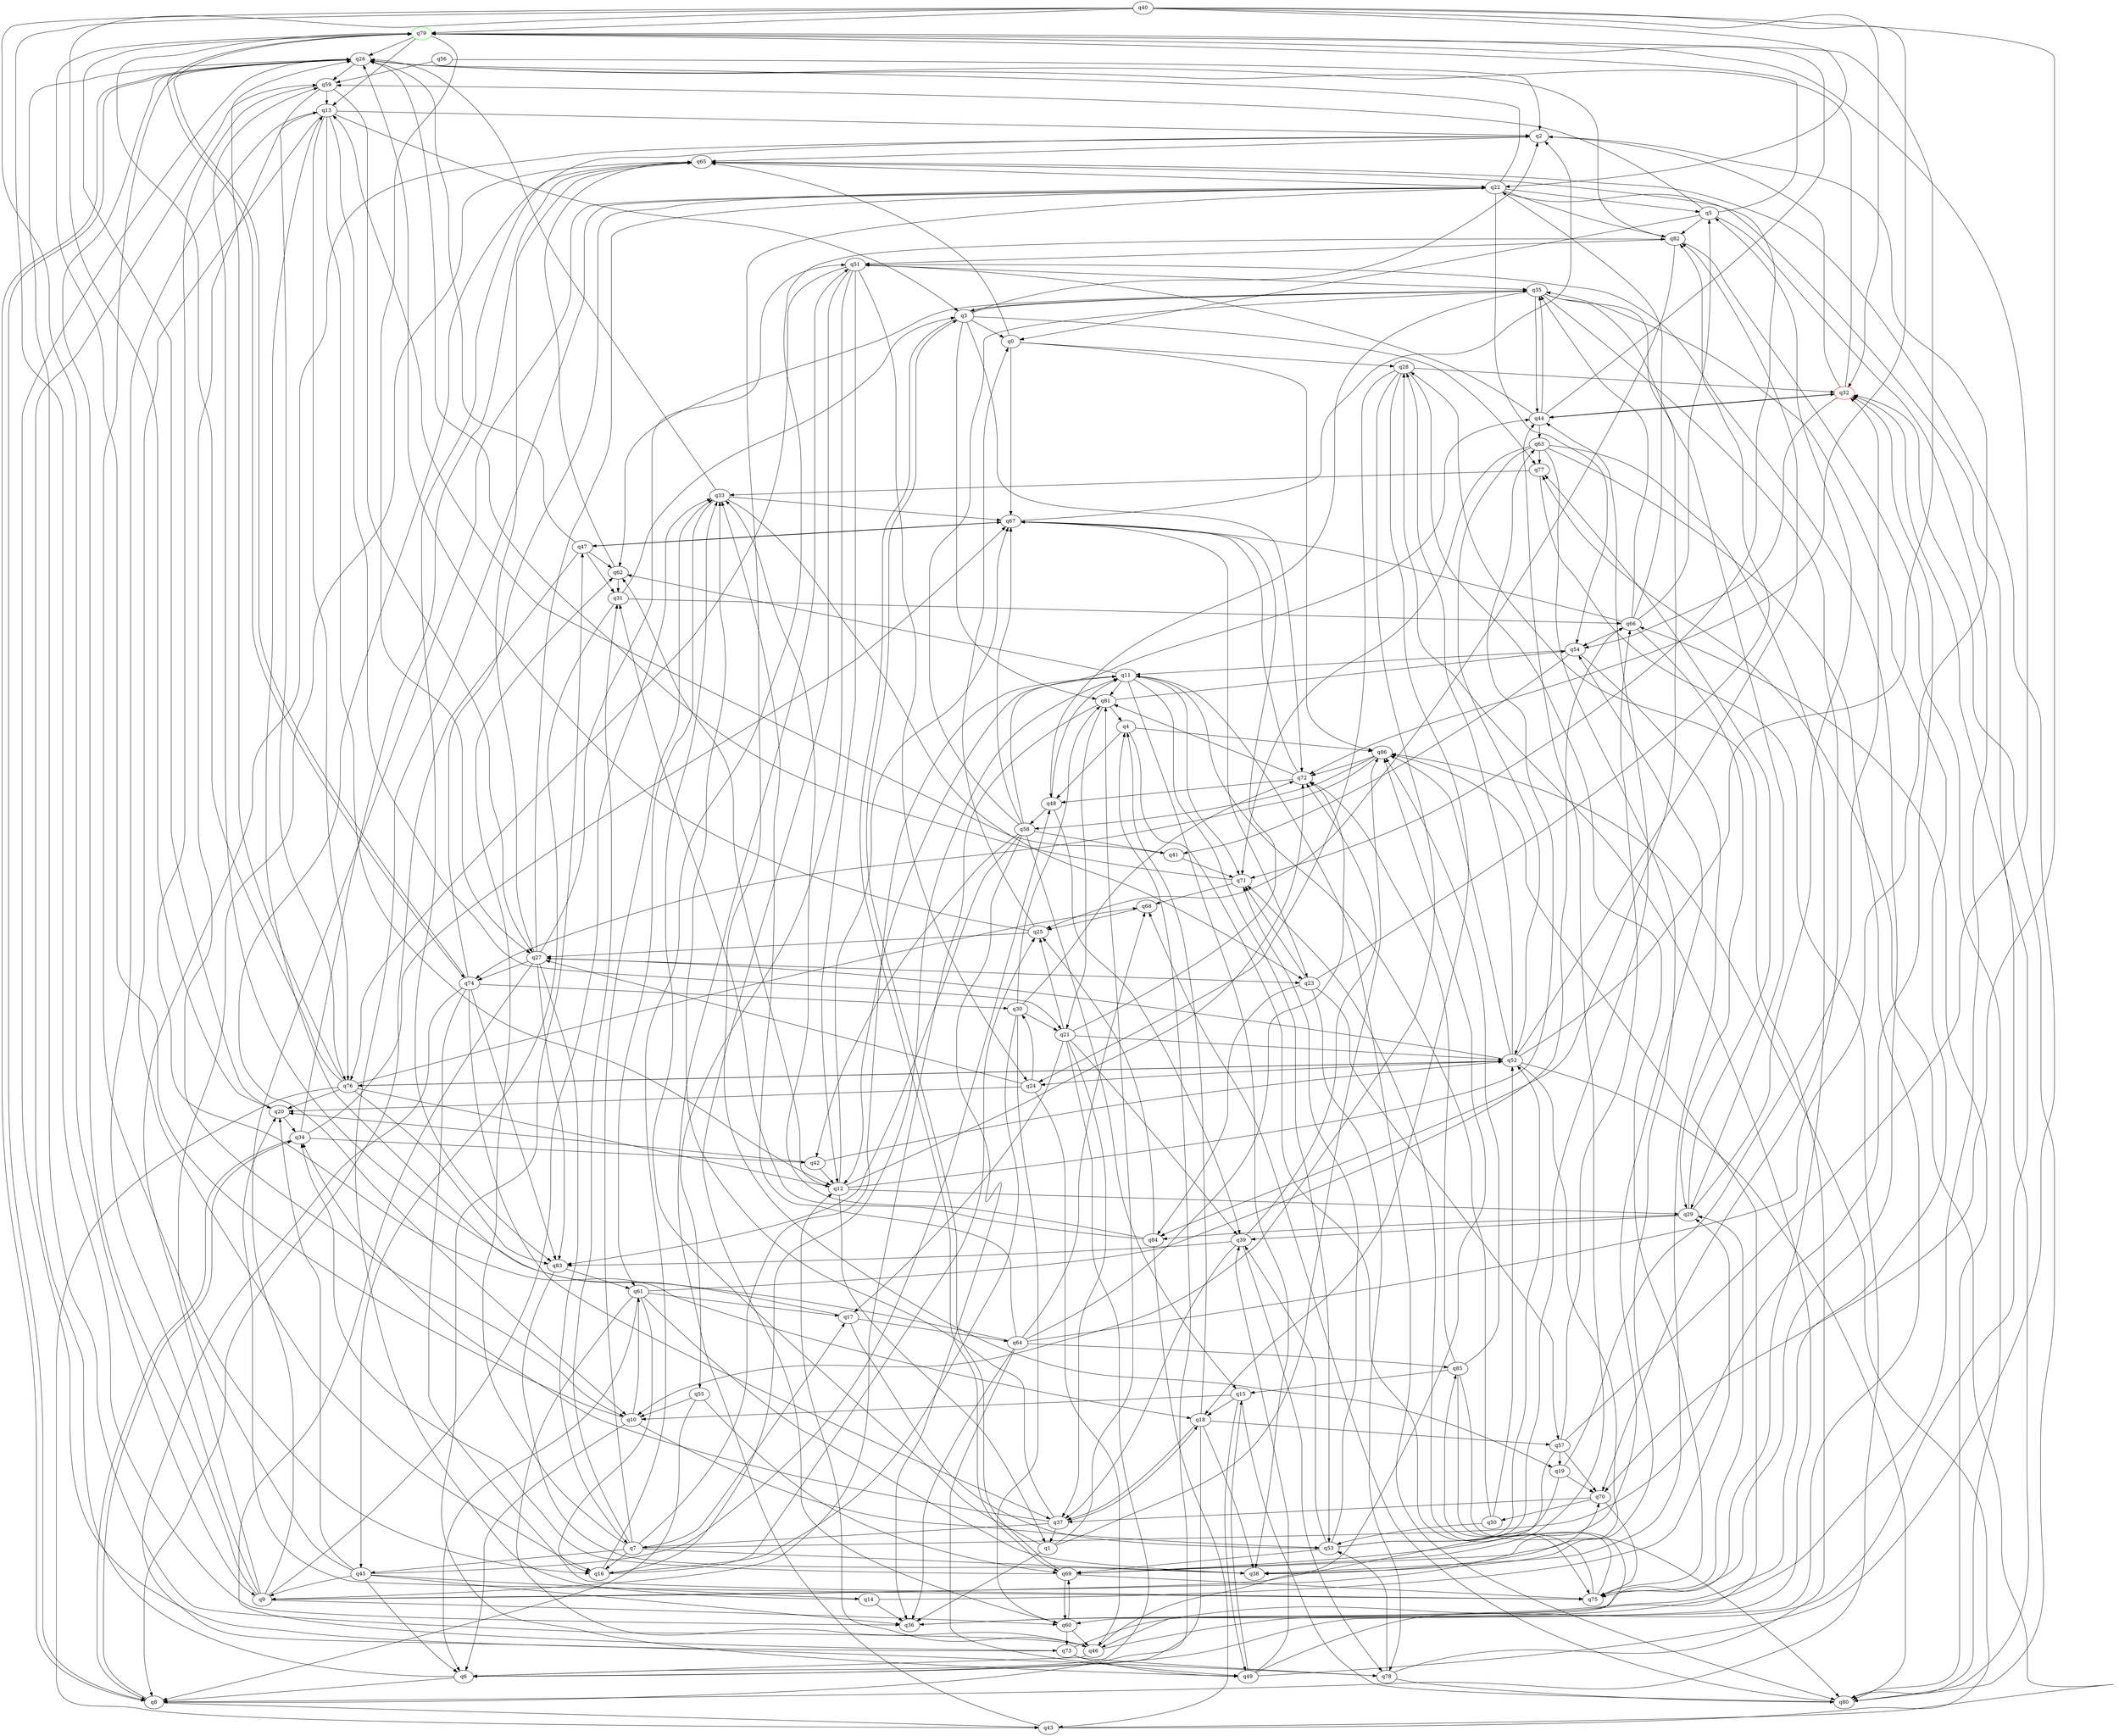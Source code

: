 digraph A{
q79 [initial=1,color=green];
q32 [final=1,color=red];
q0 -> q28;
q0 -> q65;
q0 -> q67;
q0 -> q86;
q1 -> q33;
q1 -> q36;
q1 -> q81;
q1 -> q86;
q2 -> q65;
q2 -> q83;
q3 -> q0;
q3 -> q2;
q3 -> q35;
q3 -> q69;
q3 -> q72;
q3 -> q77;
q3 -> q81;
q4 -> q48;
q4 -> q75;
q4 -> q86;
q5 -> q0;
q5 -> q36;
q5 -> q59;
q5 -> q79;
q5 -> q82;
q6 -> q8;
q6 -> q59;
q7 -> q11;
q7 -> q16;
q7 -> q17;
q7 -> q31;
q7 -> q32;
q7 -> q33;
q7 -> q38;
q7 -> q45;
q7 -> q62;
q8 -> q4;
q8 -> q26;
q8 -> q34;
q8 -> q43;
q9 -> q2;
q9 -> q13;
q9 -> q22;
q9 -> q26;
q9 -> q33;
q9 -> q60;
q9 -> q70;
q10 -> q6;
q10 -> q53;
q10 -> q61;
q10 -> q79;
q11 -> q12;
q11 -> q38;
q11 -> q53;
q11 -> q62;
q11 -> q71;
q11 -> q80;
q11 -> q81;
q12 -> q1;
q12 -> q29;
q12 -> q62;
q12 -> q63;
q12 -> q67;
q12 -> q72;
q13 -> q2;
q13 -> q3;
q13 -> q10;
q13 -> q12;
q13 -> q16;
q13 -> q21;
q13 -> q76;
q14 -> q22;
q14 -> q29;
q14 -> q36;
q15 -> q10;
q15 -> q18;
q15 -> q49;
q15 -> q80;
q16 -> q11;
q16 -> q25;
q16 -> q82;
q17 -> q13;
q17 -> q53;
q17 -> q64;
q18 -> q4;
q18 -> q6;
q18 -> q37;
q18 -> q38;
q18 -> q57;
q19 -> q32;
q19 -> q69;
q19 -> q70;
q20 -> q34;
q20 -> q79;
q21 -> q6;
q21 -> q17;
q21 -> q25;
q21 -> q37;
q21 -> q39;
q21 -> q52;
q21 -> q67;
q22 -> q5;
q22 -> q19;
q22 -> q26;
q22 -> q54;
q22 -> q80;
q22 -> q82;
q23 -> q57;
q23 -> q71;
q23 -> q78;
q23 -> q82;
q23 -> q84;
q24 -> q20;
q24 -> q27;
q24 -> q30;
q24 -> q46;
q25 -> q0;
q25 -> q26;
q25 -> q27;
q26 -> q8;
q26 -> q16;
q26 -> q59;
q27 -> q7;
q27 -> q22;
q27 -> q23;
q27 -> q51;
q27 -> q65;
q27 -> q73;
q27 -> q74;
q27 -> q83;
q28 -> q10;
q28 -> q18;
q28 -> q24;
q28 -> q32;
q28 -> q75;
q29 -> q5;
q29 -> q39;
q29 -> q77;
q29 -> q84;
q30 -> q16;
q30 -> q21;
q30 -> q60;
q30 -> q72;
q30 -> q81;
q31 -> q3;
q31 -> q45;
q31 -> q66;
q32 -> q2;
q32 -> q26;
q32 -> q44;
q32 -> q54;
q33 -> q23;
q33 -> q26;
q33 -> q61;
q33 -> q67;
q34 -> q8;
q34 -> q42;
q34 -> q65;
q34 -> q67;
q35 -> q3;
q35 -> q29;
q35 -> q44;
q35 -> q48;
q35 -> q62;
q35 -> q70;
q35 -> q84;
q36 -> q35;
q37 -> q1;
q37 -> q7;
q37 -> q18;
q37 -> q33;
q37 -> q34;
q39 -> q37;
q39 -> q72;
q39 -> q78;
q39 -> q83;
q40 -> q9;
q40 -> q20;
q40 -> q22;
q40 -> q32;
q40 -> q36;
q40 -> q70;
q40 -> q72;
q40 -> q79;
q41 -> q13;
q41 -> q71;
q42 -> q12;
q42 -> q20;
q42 -> q52;
q43 -> q51;
q43 -> q77;
q43 -> q86;
q44 -> q32;
q44 -> q35;
q44 -> q51;
q44 -> q63;
q44 -> q79;
q45 -> q6;
q45 -> q9;
q45 -> q14;
q45 -> q20;
q45 -> q36;
q45 -> q48;
q45 -> q65;
q46 -> q6;
q46 -> q12;
q46 -> q26;
q46 -> q28;
q46 -> q86;
q47 -> q8;
q47 -> q26;
q47 -> q31;
q47 -> q62;
q47 -> q67;
q48 -> q11;
q48 -> q39;
q48 -> q58;
q49 -> q15;
q49 -> q32;
q49 -> q39;
q49 -> q47;
q49 -> q65;
q50 -> q11;
q50 -> q52;
q50 -> q53;
q51 -> q12;
q51 -> q24;
q51 -> q35;
q51 -> q55;
q51 -> q60;
q51 -> q75;
q51 -> q76;
q52 -> q24;
q52 -> q27;
q52 -> q28;
q52 -> q38;
q52 -> q76;
q52 -> q79;
q52 -> q80;
q52 -> q82;
q52 -> q86;
q53 -> q39;
q53 -> q44;
q53 -> q52;
q53 -> q69;
q53 -> q71;
q54 -> q11;
q54 -> q38;
q54 -> q41;
q55 -> q8;
q55 -> q10;
q55 -> q69;
q56 -> q2;
q56 -> q59;
q57 -> q9;
q57 -> q19;
q57 -> q66;
q57 -> q70;
q57 -> q79;
q58 -> q15;
q58 -> q35;
q58 -> q36;
q58 -> q41;
q58 -> q42;
q58 -> q44;
q58 -> q67;
q58 -> q83;
q59 -> q13;
q59 -> q18;
q59 -> q27;
q59 -> q76;
q60 -> q46;
q60 -> q69;
q60 -> q73;
q61 -> q6;
q61 -> q16;
q61 -> q17;
q61 -> q38;
q61 -> q46;
q61 -> q66;
q62 -> q31;
q62 -> q65;
q63 -> q6;
q63 -> q38;
q63 -> q52;
q63 -> q60;
q63 -> q71;
q63 -> q77;
q64 -> q2;
q64 -> q33;
q64 -> q36;
q64 -> q49;
q64 -> q59;
q64 -> q68;
q64 -> q72;
q64 -> q85;
q65 -> q10;
q65 -> q22;
q65 -> q71;
q66 -> q5;
q66 -> q22;
q66 -> q29;
q66 -> q35;
q66 -> q54;
q66 -> q67;
q67 -> q2;
q67 -> q23;
q67 -> q47;
q68 -> q25;
q69 -> q3;
q69 -> q34;
q69 -> q44;
q69 -> q54;
q69 -> q60;
q69 -> q75;
q70 -> q37;
q70 -> q50;
q70 -> q75;
q71 -> q26;
q71 -> q68;
q72 -> q48;
q72 -> q67;
q72 -> q81;
q73 -> q26;
q73 -> q49;
q73 -> q78;
q73 -> q86;
q74 -> q22;
q74 -> q30;
q74 -> q37;
q74 -> q75;
q74 -> q78;
q74 -> q79;
q74 -> q83;
q75 -> q20;
q75 -> q29;
q75 -> q71;
q75 -> q85;
q76 -> q12;
q76 -> q20;
q76 -> q26;
q76 -> q43;
q76 -> q52;
q76 -> q68;
q76 -> q79;
q76 -> q83;
q77 -> q8;
q77 -> q33;
q78 -> q28;
q78 -> q53;
q78 -> q80;
q79 -> q13;
q79 -> q26;
q79 -> q27;
q79 -> q74;
q80 -> q32;
q80 -> q66;
q80 -> q68;
q81 -> q4;
q81 -> q9;
q81 -> q21;
q81 -> q54;
q82 -> q25;
q82 -> q26;
q82 -> q51;
q82 -> q80;
q83 -> q38;
q83 -> q61;
q84 -> q25;
q84 -> q31;
q84 -> q33;
q84 -> q43;
q85 -> q15;
q85 -> q46;
q85 -> q72;
q85 -> q80;
q85 -> q86;
q86 -> q58;
q86 -> q72;
q86 -> q74;
}